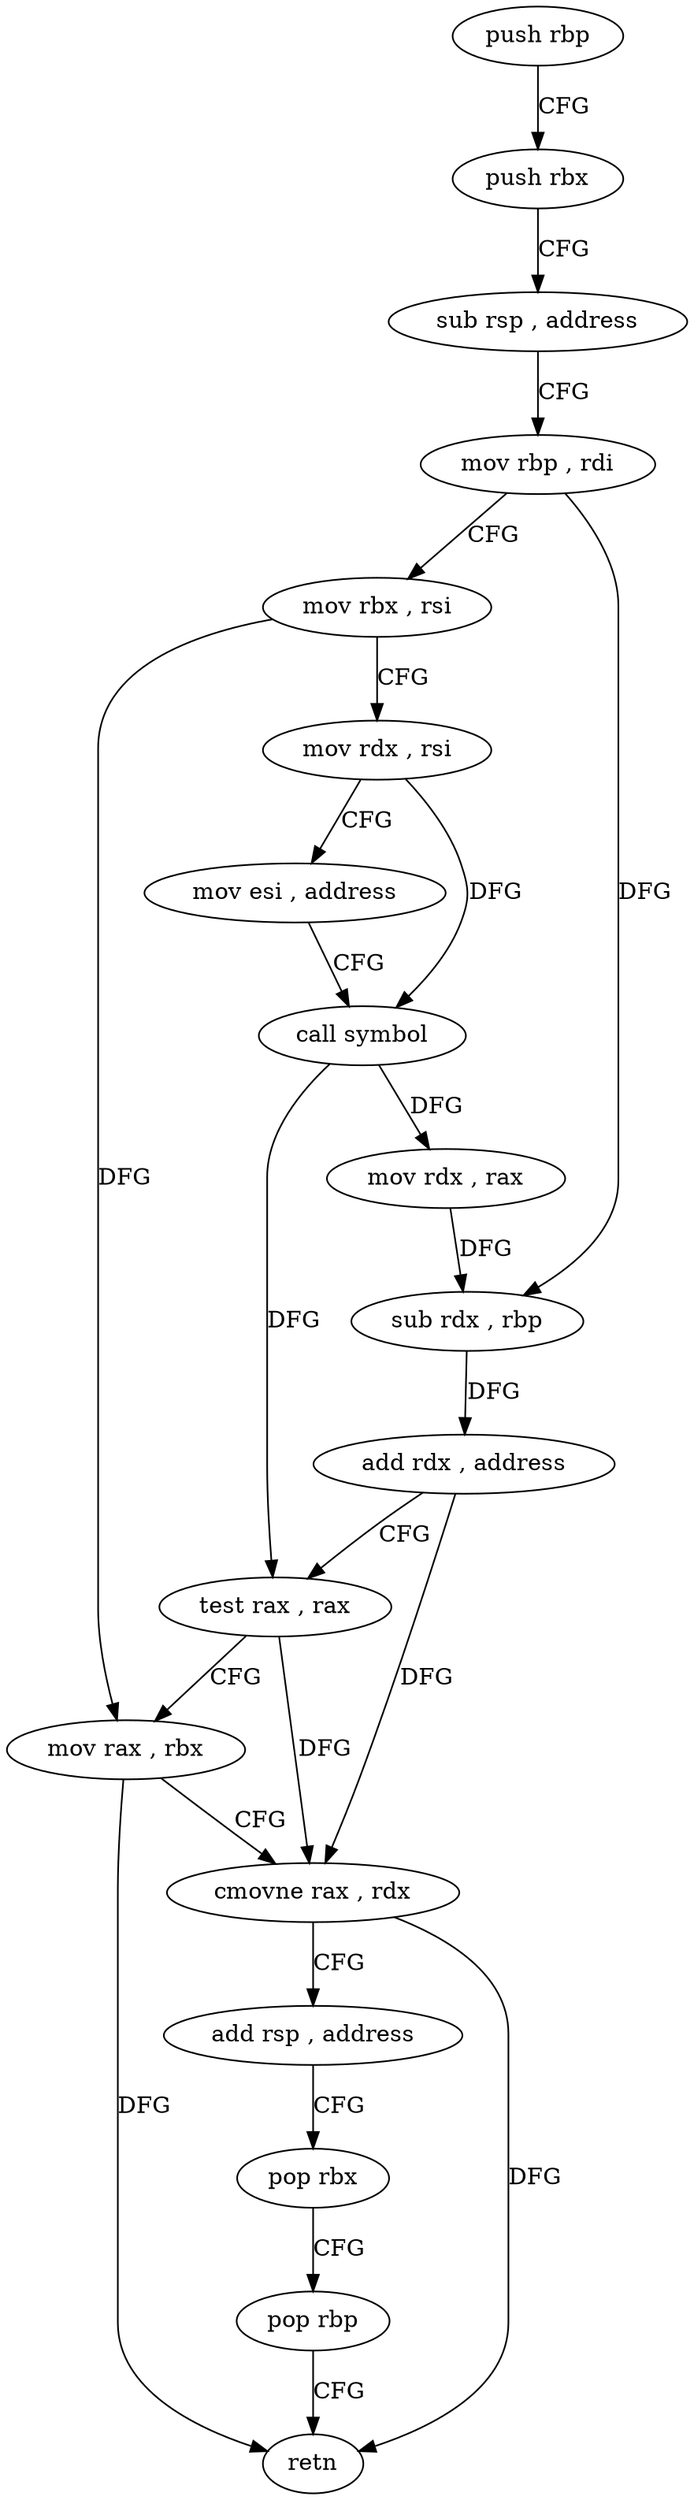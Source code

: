 digraph "func" {
"4374145" [label = "push rbp" ]
"4374146" [label = "push rbx" ]
"4374147" [label = "sub rsp , address" ]
"4374151" [label = "mov rbp , rdi" ]
"4374154" [label = "mov rbx , rsi" ]
"4374157" [label = "mov rdx , rsi" ]
"4374160" [label = "mov esi , address" ]
"4374165" [label = "call symbol" ]
"4374170" [label = "mov rdx , rax" ]
"4374173" [label = "sub rdx , rbp" ]
"4374176" [label = "add rdx , address" ]
"4374180" [label = "test rax , rax" ]
"4374183" [label = "mov rax , rbx" ]
"4374186" [label = "cmovne rax , rdx" ]
"4374190" [label = "add rsp , address" ]
"4374194" [label = "pop rbx" ]
"4374195" [label = "pop rbp" ]
"4374196" [label = "retn" ]
"4374145" -> "4374146" [ label = "CFG" ]
"4374146" -> "4374147" [ label = "CFG" ]
"4374147" -> "4374151" [ label = "CFG" ]
"4374151" -> "4374154" [ label = "CFG" ]
"4374151" -> "4374173" [ label = "DFG" ]
"4374154" -> "4374157" [ label = "CFG" ]
"4374154" -> "4374183" [ label = "DFG" ]
"4374157" -> "4374160" [ label = "CFG" ]
"4374157" -> "4374165" [ label = "DFG" ]
"4374160" -> "4374165" [ label = "CFG" ]
"4374165" -> "4374170" [ label = "DFG" ]
"4374165" -> "4374180" [ label = "DFG" ]
"4374170" -> "4374173" [ label = "DFG" ]
"4374173" -> "4374176" [ label = "DFG" ]
"4374176" -> "4374180" [ label = "CFG" ]
"4374176" -> "4374186" [ label = "DFG" ]
"4374180" -> "4374183" [ label = "CFG" ]
"4374180" -> "4374186" [ label = "DFG" ]
"4374183" -> "4374186" [ label = "CFG" ]
"4374183" -> "4374196" [ label = "DFG" ]
"4374186" -> "4374190" [ label = "CFG" ]
"4374186" -> "4374196" [ label = "DFG" ]
"4374190" -> "4374194" [ label = "CFG" ]
"4374194" -> "4374195" [ label = "CFG" ]
"4374195" -> "4374196" [ label = "CFG" ]
}
